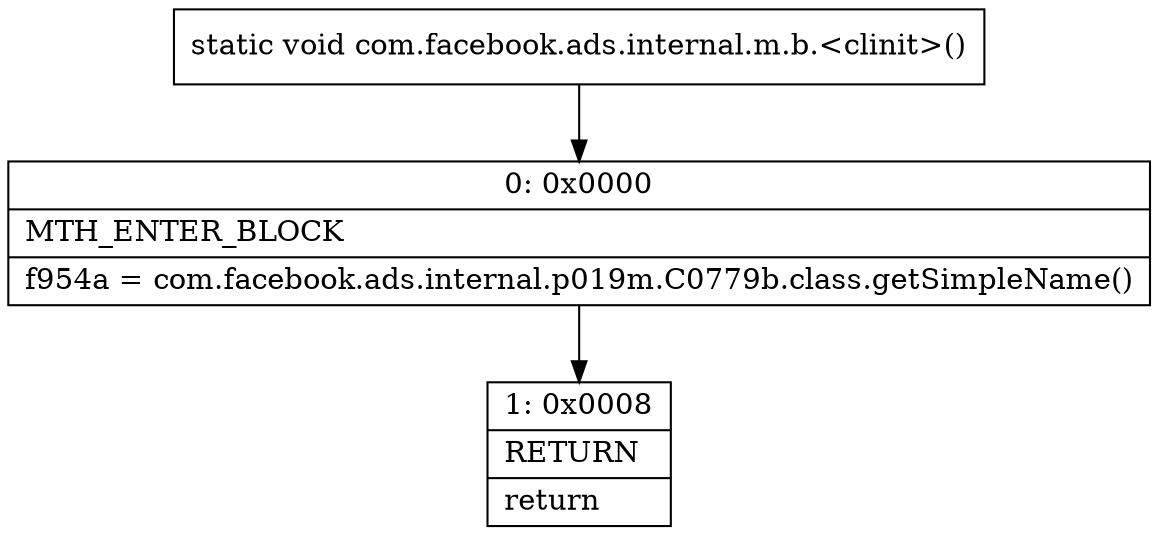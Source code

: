 digraph "CFG forcom.facebook.ads.internal.m.b.\<clinit\>()V" {
Node_0 [shape=record,label="{0\:\ 0x0000|MTH_ENTER_BLOCK\l|f954a = com.facebook.ads.internal.p019m.C0779b.class.getSimpleName()\l}"];
Node_1 [shape=record,label="{1\:\ 0x0008|RETURN\l|return\l}"];
MethodNode[shape=record,label="{static void com.facebook.ads.internal.m.b.\<clinit\>() }"];
MethodNode -> Node_0;
Node_0 -> Node_1;
}

